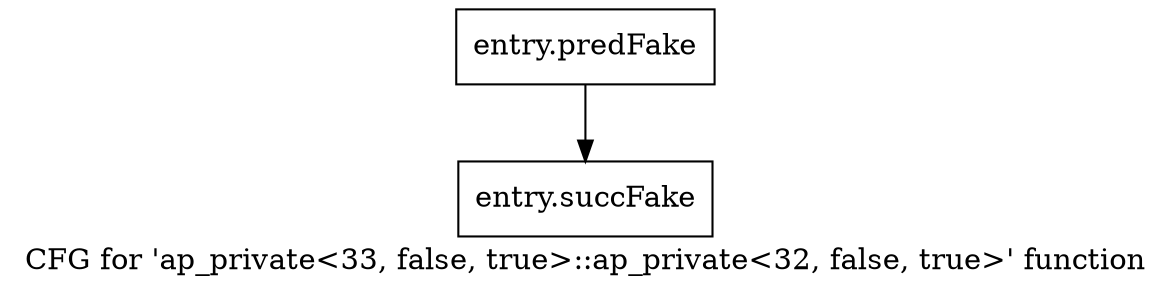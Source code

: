 digraph "CFG for 'ap_private\<33, false, true\>::ap_private\<32, false, true\>' function" {
	label="CFG for 'ap_private\<33, false, true\>::ap_private\<32, false, true\>' function";

	Node0x59d7d00 [shape=record,filename="",linenumber="",label="{entry.predFake}"];
	Node0x59d7d00 -> Node0x5adc610[ callList="" memoryops="" filename="/home/omerfaruk/tools/Xilinx/Vitis_HLS/2023.2/include/etc/ap_private.h" execusionnum="0"];
	Node0x5adc610 [shape=record,filename="/home/omerfaruk/tools/Xilinx/Vitis_HLS/2023.2/include/etc/ap_private.h",linenumber="1700",label="{entry.succFake}"];
}
